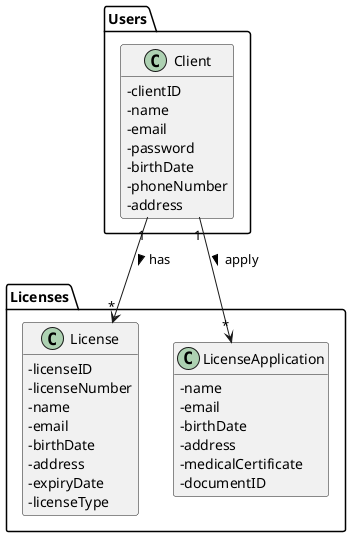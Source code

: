 @startuml
'https://plantuml.com/class-diagram
hide methods
skinparam classAttributeIconSize 0




package Users{
class Client{
-clientID
-name
-email
-password
-birthDate
-phoneNumber
-address
}

}

package Licenses{
class License{
-licenseID
-licenseNumber
-name
-email
-birthDate
-address
-expiryDate
-licenseType
}
class LicenseApplication{
-name
-email
-birthDate
-address
-medicalCertificate
-documentID
}
}


Client "1"-->"*" License : has >
Client "1"-->"*" LicenseApplication : apply >

@enduml